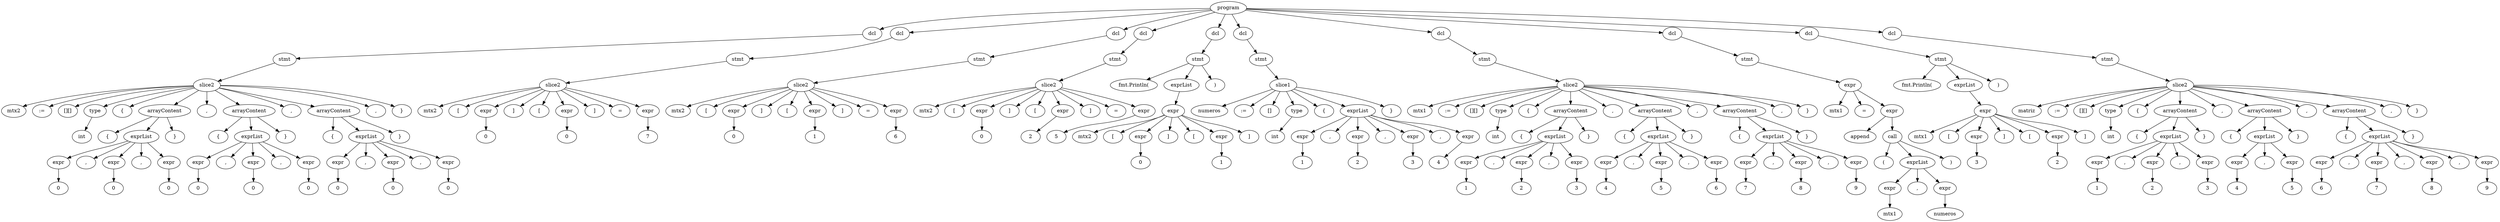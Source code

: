 digraph G {
  node0 [label="program"];
  node1 [label="dcl"];
  node0 -> node1;
  node2 [label="stmt"];
  node1 -> node2;
  node3 [label="slice2"];
  node2 -> node3;
  node4 [label="mtx2"];
  node3 -> node4;
  node5 [label=":="];
  node3 -> node5;
  node6 [label="[][]"];
  node3 -> node6;
  node7 [label="type"];
  node3 -> node7;
  node8 [label="int"];
  node7 -> node8;
  node9 [label="{"];
  node3 -> node9;
  node10 [label="arrayContent"];
  node3 -> node10;
  node11 [label="{"];
  node10 -> node11;
  node12 [label="exprList"];
  node10 -> node12;
  node13 [label="expr"];
  node12 -> node13;
  node14 [label="0"];
  node13 -> node14;
  node15 [label=","];
  node12 -> node15;
  node16 [label="expr"];
  node12 -> node16;
  node17 [label="0"];
  node16 -> node17;
  node18 [label=","];
  node12 -> node18;
  node19 [label="expr"];
  node12 -> node19;
  node20 [label="0"];
  node19 -> node20;
  node21 [label="}"];
  node10 -> node21;
  node22 [label=","];
  node3 -> node22;
  node23 [label="arrayContent"];
  node3 -> node23;
  node24 [label="{"];
  node23 -> node24;
  node25 [label="exprList"];
  node23 -> node25;
  node26 [label="expr"];
  node25 -> node26;
  node27 [label="0"];
  node26 -> node27;
  node28 [label=","];
  node25 -> node28;
  node29 [label="expr"];
  node25 -> node29;
  node30 [label="0"];
  node29 -> node30;
  node31 [label=","];
  node25 -> node31;
  node32 [label="expr"];
  node25 -> node32;
  node33 [label="0"];
  node32 -> node33;
  node34 [label="}"];
  node23 -> node34;
  node35 [label=","];
  node3 -> node35;
  node36 [label="arrayContent"];
  node3 -> node36;
  node37 [label="{"];
  node36 -> node37;
  node38 [label="exprList"];
  node36 -> node38;
  node39 [label="expr"];
  node38 -> node39;
  node40 [label="0"];
  node39 -> node40;
  node41 [label=","];
  node38 -> node41;
  node42 [label="expr"];
  node38 -> node42;
  node43 [label="0"];
  node42 -> node43;
  node44 [label=","];
  node38 -> node44;
  node45 [label="expr"];
  node38 -> node45;
  node46 [label="0"];
  node45 -> node46;
  node47 [label="}"];
  node36 -> node47;
  node48 [label=","];
  node3 -> node48;
  node49 [label="}"];
  node3 -> node49;
  node50 [label="dcl"];
  node0 -> node50;
  node51 [label="stmt"];
  node50 -> node51;
  node52 [label="slice2"];
  node51 -> node52;
  node53 [label="mtx2"];
  node52 -> node53;
  node54 [label="["];
  node52 -> node54;
  node55 [label="expr"];
  node52 -> node55;
  node56 [label="0"];
  node55 -> node56;
  node57 [label="]"];
  node52 -> node57;
  node58 [label="["];
  node52 -> node58;
  node59 [label="expr"];
  node52 -> node59;
  node60 [label="0"];
  node59 -> node60;
  node61 [label="]"];
  node52 -> node61;
  node62 [label="="];
  node52 -> node62;
  node63 [label="expr"];
  node52 -> node63;
  node64 [label="7"];
  node63 -> node64;
  node65 [label="dcl"];
  node0 -> node65;
  node66 [label="stmt"];
  node65 -> node66;
  node67 [label="slice2"];
  node66 -> node67;
  node68 [label="mtx2"];
  node67 -> node68;
  node69 [label="["];
  node67 -> node69;
  node70 [label="expr"];
  node67 -> node70;
  node71 [label="0"];
  node70 -> node71;
  node72 [label="]"];
  node67 -> node72;
  node73 [label="["];
  node67 -> node73;
  node74 [label="expr"];
  node67 -> node74;
  node75 [label="1"];
  node74 -> node75;
  node76 [label="]"];
  node67 -> node76;
  node77 [label="="];
  node67 -> node77;
  node78 [label="expr"];
  node67 -> node78;
  node79 [label="6"];
  node78 -> node79;
  node80 [label="dcl"];
  node0 -> node80;
  node81 [label="stmt"];
  node80 -> node81;
  node82 [label="slice2"];
  node81 -> node82;
  node83 [label="mtx2"];
  node82 -> node83;
  node84 [label="["];
  node82 -> node84;
  node85 [label="expr"];
  node82 -> node85;
  node86 [label="0"];
  node85 -> node86;
  node87 [label="]"];
  node82 -> node87;
  node88 [label="["];
  node82 -> node88;
  node89 [label="expr"];
  node82 -> node89;
  node90 [label="2"];
  node89 -> node90;
  node91 [label="]"];
  node82 -> node91;
  node92 [label="="];
  node82 -> node92;
  node93 [label="expr"];
  node82 -> node93;
  node94 [label="5"];
  node93 -> node94;
  node95 [label="dcl"];
  node0 -> node95;
  node96 [label="stmt"];
  node95 -> node96;
  node97 [label="fmt.Println("];
  node96 -> node97;
  node98 [label="exprList"];
  node96 -> node98;
  node99 [label="expr"];
  node98 -> node99;
  node100 [label="mtx2"];
  node99 -> node100;
  node101 [label="["];
  node99 -> node101;
  node102 [label="expr"];
  node99 -> node102;
  node103 [label="0"];
  node102 -> node103;
  node104 [label="]"];
  node99 -> node104;
  node105 [label="["];
  node99 -> node105;
  node106 [label="expr"];
  node99 -> node106;
  node107 [label="1"];
  node106 -> node107;
  node108 [label="]"];
  node99 -> node108;
  node109 [label=")"];
  node96 -> node109;
  node110 [label="dcl"];
  node0 -> node110;
  node111 [label="stmt"];
  node110 -> node111;
  node112 [label="slice1"];
  node111 -> node112;
  node113 [label="numeros"];
  node112 -> node113;
  node114 [label=":="];
  node112 -> node114;
  node115 [label="[]"];
  node112 -> node115;
  node116 [label="type"];
  node112 -> node116;
  node117 [label="int"];
  node116 -> node117;
  node118 [label="{"];
  node112 -> node118;
  node119 [label="exprList"];
  node112 -> node119;
  node120 [label="expr"];
  node119 -> node120;
  node121 [label="1"];
  node120 -> node121;
  node122 [label=","];
  node119 -> node122;
  node123 [label="expr"];
  node119 -> node123;
  node124 [label="2"];
  node123 -> node124;
  node125 [label=","];
  node119 -> node125;
  node126 [label="expr"];
  node119 -> node126;
  node127 [label="3"];
  node126 -> node127;
  node128 [label=","];
  node119 -> node128;
  node129 [label="expr"];
  node119 -> node129;
  node130 [label="4"];
  node129 -> node130;
  node131 [label="}"];
  node112 -> node131;
  node132 [label="dcl"];
  node0 -> node132;
  node133 [label="stmt"];
  node132 -> node133;
  node134 [label="slice2"];
  node133 -> node134;
  node135 [label="mtx1"];
  node134 -> node135;
  node136 [label=":="];
  node134 -> node136;
  node137 [label="[][]"];
  node134 -> node137;
  node138 [label="type"];
  node134 -> node138;
  node139 [label="int"];
  node138 -> node139;
  node140 [label="{"];
  node134 -> node140;
  node141 [label="arrayContent"];
  node134 -> node141;
  node142 [label="{"];
  node141 -> node142;
  node143 [label="exprList"];
  node141 -> node143;
  node144 [label="expr"];
  node143 -> node144;
  node145 [label="1"];
  node144 -> node145;
  node146 [label=","];
  node143 -> node146;
  node147 [label="expr"];
  node143 -> node147;
  node148 [label="2"];
  node147 -> node148;
  node149 [label=","];
  node143 -> node149;
  node150 [label="expr"];
  node143 -> node150;
  node151 [label="3"];
  node150 -> node151;
  node152 [label="}"];
  node141 -> node152;
  node153 [label=","];
  node134 -> node153;
  node154 [label="arrayContent"];
  node134 -> node154;
  node155 [label="{"];
  node154 -> node155;
  node156 [label="exprList"];
  node154 -> node156;
  node157 [label="expr"];
  node156 -> node157;
  node158 [label="4"];
  node157 -> node158;
  node159 [label=","];
  node156 -> node159;
  node160 [label="expr"];
  node156 -> node160;
  node161 [label="5"];
  node160 -> node161;
  node162 [label=","];
  node156 -> node162;
  node163 [label="expr"];
  node156 -> node163;
  node164 [label="6"];
  node163 -> node164;
  node165 [label="}"];
  node154 -> node165;
  node166 [label=","];
  node134 -> node166;
  node167 [label="arrayContent"];
  node134 -> node167;
  node168 [label="{"];
  node167 -> node168;
  node169 [label="exprList"];
  node167 -> node169;
  node170 [label="expr"];
  node169 -> node170;
  node171 [label="7"];
  node170 -> node171;
  node172 [label=","];
  node169 -> node172;
  node173 [label="expr"];
  node169 -> node173;
  node174 [label="8"];
  node173 -> node174;
  node175 [label=","];
  node169 -> node175;
  node176 [label="expr"];
  node169 -> node176;
  node177 [label="9"];
  node176 -> node177;
  node178 [label="}"];
  node167 -> node178;
  node179 [label=","];
  node134 -> node179;
  node180 [label="}"];
  node134 -> node180;
  node181 [label="dcl"];
  node0 -> node181;
  node182 [label="stmt"];
  node181 -> node182;
  node183 [label="expr"];
  node182 -> node183;
  node184 [label="mtx1"];
  node183 -> node184;
  node185 [label="="];
  node183 -> node185;
  node186 [label="expr"];
  node183 -> node186;
  node187 [label="append"];
  node186 -> node187;
  node188 [label="call"];
  node186 -> node188;
  node189 [label="("];
  node188 -> node189;
  node190 [label="exprList"];
  node188 -> node190;
  node191 [label="expr"];
  node190 -> node191;
  node192 [label="mtx1"];
  node191 -> node192;
  node193 [label=","];
  node190 -> node193;
  node194 [label="expr"];
  node190 -> node194;
  node195 [label="numeros"];
  node194 -> node195;
  node196 [label=")"];
  node188 -> node196;
  node197 [label="dcl"];
  node0 -> node197;
  node198 [label="stmt"];
  node197 -> node198;
  node199 [label="fmt.Println("];
  node198 -> node199;
  node200 [label="exprList"];
  node198 -> node200;
  node201 [label="expr"];
  node200 -> node201;
  node202 [label="mtx1"];
  node201 -> node202;
  node203 [label="["];
  node201 -> node203;
  node204 [label="expr"];
  node201 -> node204;
  node205 [label="3"];
  node204 -> node205;
  node206 [label="]"];
  node201 -> node206;
  node207 [label="["];
  node201 -> node207;
  node208 [label="expr"];
  node201 -> node208;
  node209 [label="2"];
  node208 -> node209;
  node210 [label="]"];
  node201 -> node210;
  node211 [label=")"];
  node198 -> node211;
  node212 [label="dcl"];
  node0 -> node212;
  node213 [label="stmt"];
  node212 -> node213;
  node214 [label="slice2"];
  node213 -> node214;
  node215 [label="matriz"];
  node214 -> node215;
  node216 [label=":="];
  node214 -> node216;
  node217 [label="[][]"];
  node214 -> node217;
  node218 [label="type"];
  node214 -> node218;
  node219 [label="int"];
  node218 -> node219;
  node220 [label="{"];
  node214 -> node220;
  node221 [label="arrayContent"];
  node214 -> node221;
  node222 [label="{"];
  node221 -> node222;
  node223 [label="exprList"];
  node221 -> node223;
  node224 [label="expr"];
  node223 -> node224;
  node225 [label="1"];
  node224 -> node225;
  node226 [label=","];
  node223 -> node226;
  node227 [label="expr"];
  node223 -> node227;
  node228 [label="2"];
  node227 -> node228;
  node229 [label=","];
  node223 -> node229;
  node230 [label="expr"];
  node223 -> node230;
  node231 [label="3"];
  node230 -> node231;
  node232 [label="}"];
  node221 -> node232;
  node233 [label=","];
  node214 -> node233;
  node234 [label="arrayContent"];
  node214 -> node234;
  node235 [label="{"];
  node234 -> node235;
  node236 [label="exprList"];
  node234 -> node236;
  node237 [label="expr"];
  node236 -> node237;
  node238 [label="4"];
  node237 -> node238;
  node239 [label=","];
  node236 -> node239;
  node240 [label="expr"];
  node236 -> node240;
  node241 [label="5"];
  node240 -> node241;
  node242 [label="}"];
  node234 -> node242;
  node243 [label=","];
  node214 -> node243;
  node244 [label="arrayContent"];
  node214 -> node244;
  node245 [label="{"];
  node244 -> node245;
  node246 [label="exprList"];
  node244 -> node246;
  node247 [label="expr"];
  node246 -> node247;
  node248 [label="6"];
  node247 -> node248;
  node249 [label=","];
  node246 -> node249;
  node250 [label="expr"];
  node246 -> node250;
  node251 [label="7"];
  node250 -> node251;
  node252 [label=","];
  node246 -> node252;
  node253 [label="expr"];
  node246 -> node253;
  node254 [label="8"];
  node253 -> node254;
  node255 [label=","];
  node246 -> node255;
  node256 [label="expr"];
  node246 -> node256;
  node257 [label="9"];
  node256 -> node257;
  node258 [label="}"];
  node244 -> node258;
  node259 [label=","];
  node214 -> node259;
  node260 [label="}"];
  node214 -> node260;
}